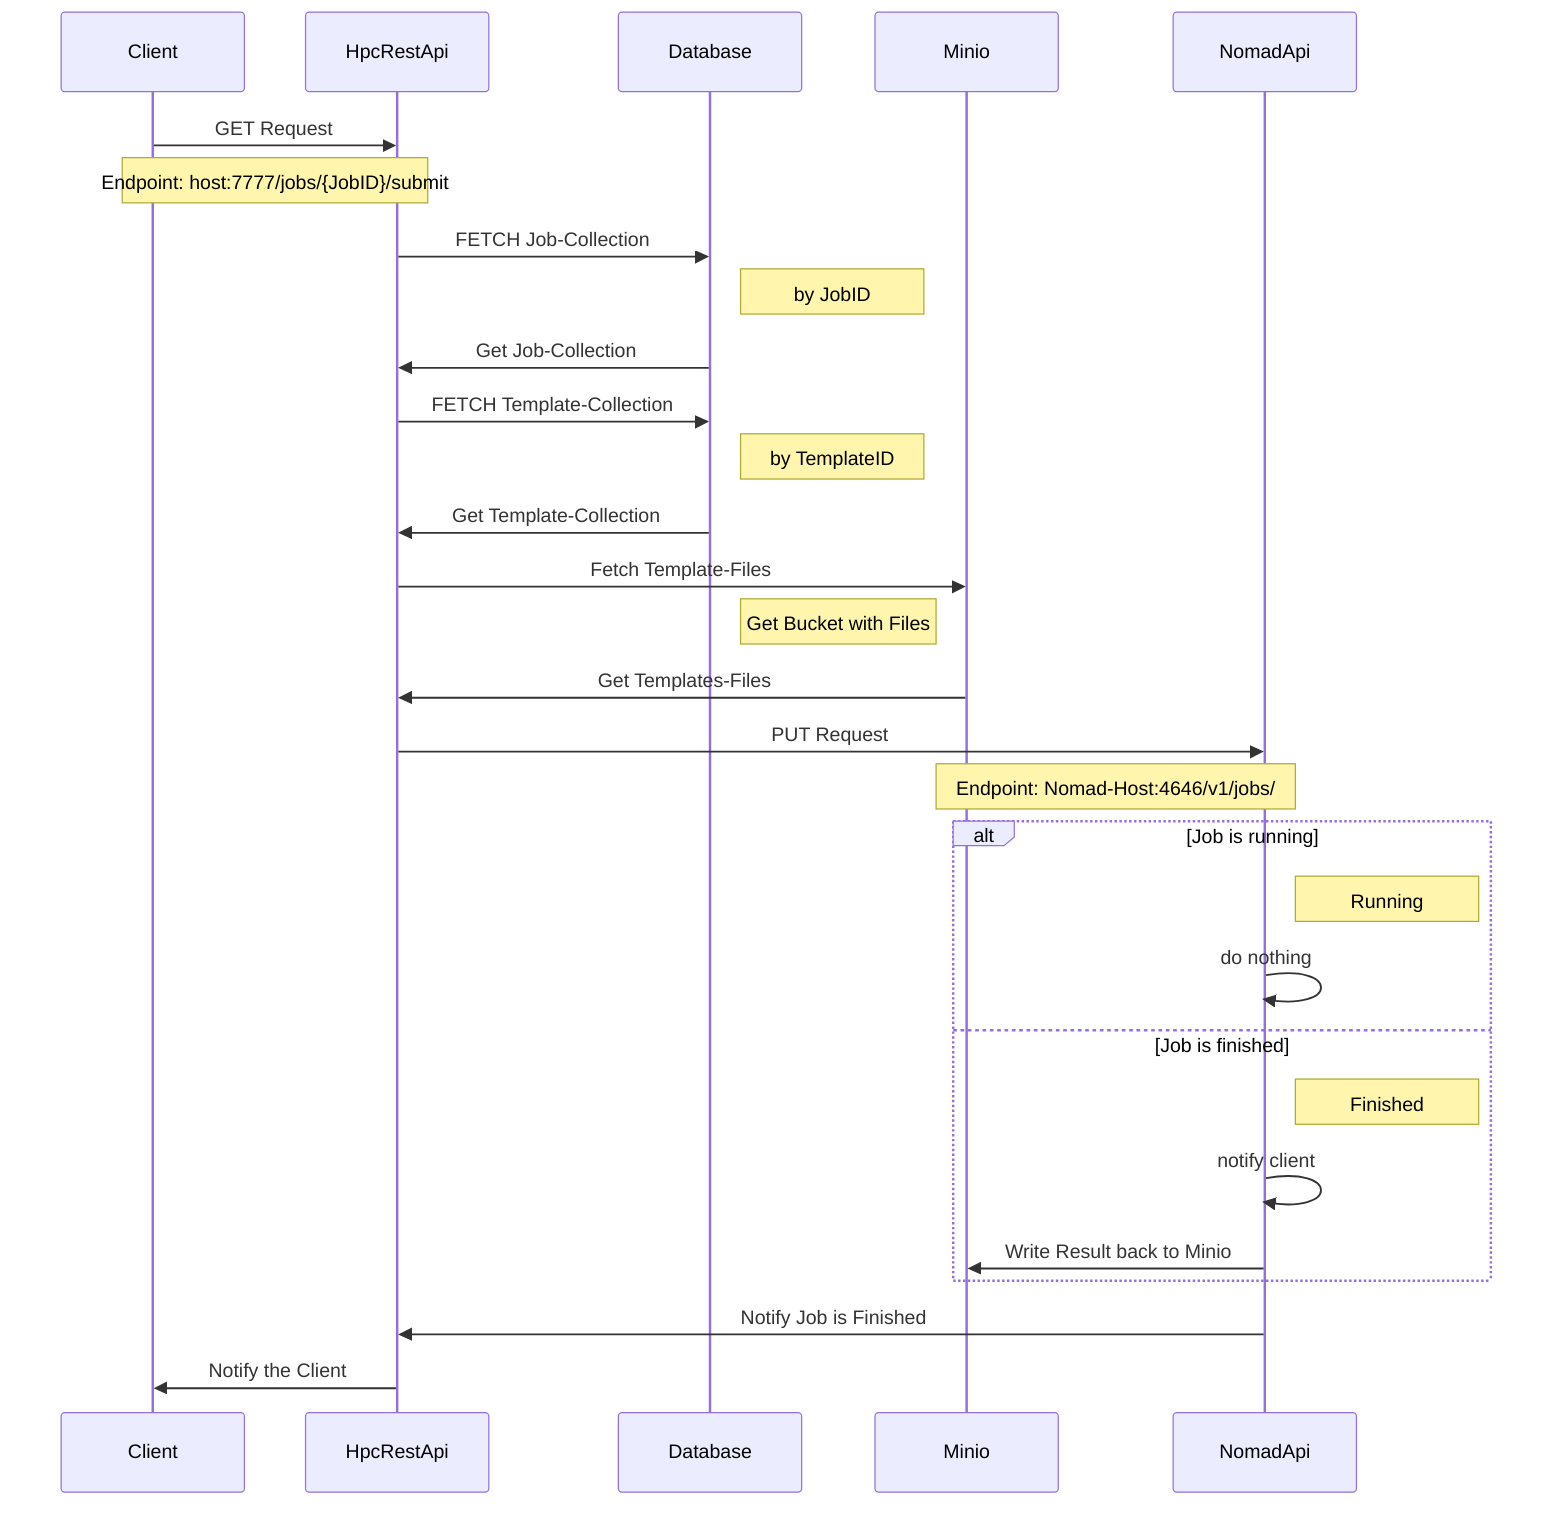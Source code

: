 sequenceDiagram
    participant Client
    participant HpcRestApi
    participant Database
    participant Minio
    participant NomadApi
    Client->>HpcRestApi: GET Request
    Note over Client,HpcRestApi: Endpoint: host:7777/jobs/{JobID}/submit
    HpcRestApi->>Database: FETCH Job-Collection
    Note right of Database: by JobID
    Database->>HpcRestApi: Get Job-Collection
    HpcRestApi->>Database: FETCH Template-Collection
    Note right of Database: by TemplateID
    Database->>HpcRestApi: Get Template-Collection
    HpcRestApi->>Minio: Fetch Template-Files
    Note right of Database: Get Bucket with Files
    Minio->>HpcRestApi: Get Templates-Files
    HpcRestApi->>NomadApi: PUT Request
    Note over Minio, NomadApi: Endpoint: Nomad-Host:4646/v1/jobs/
    alt Job is running
        Note right of NomadApi: Running
        NomadApi->>NomadApi: do nothing
    else Job is finished
        Note right of NomadApi: Finished
        NomadApi->>NomadApi: notify client
        NomadApi->>Minio: Write Result back to Minio
    end
    NomadApi->>HpcRestApi: Notify Job is Finished
    HpcRestApi->>Client: Notify the Client